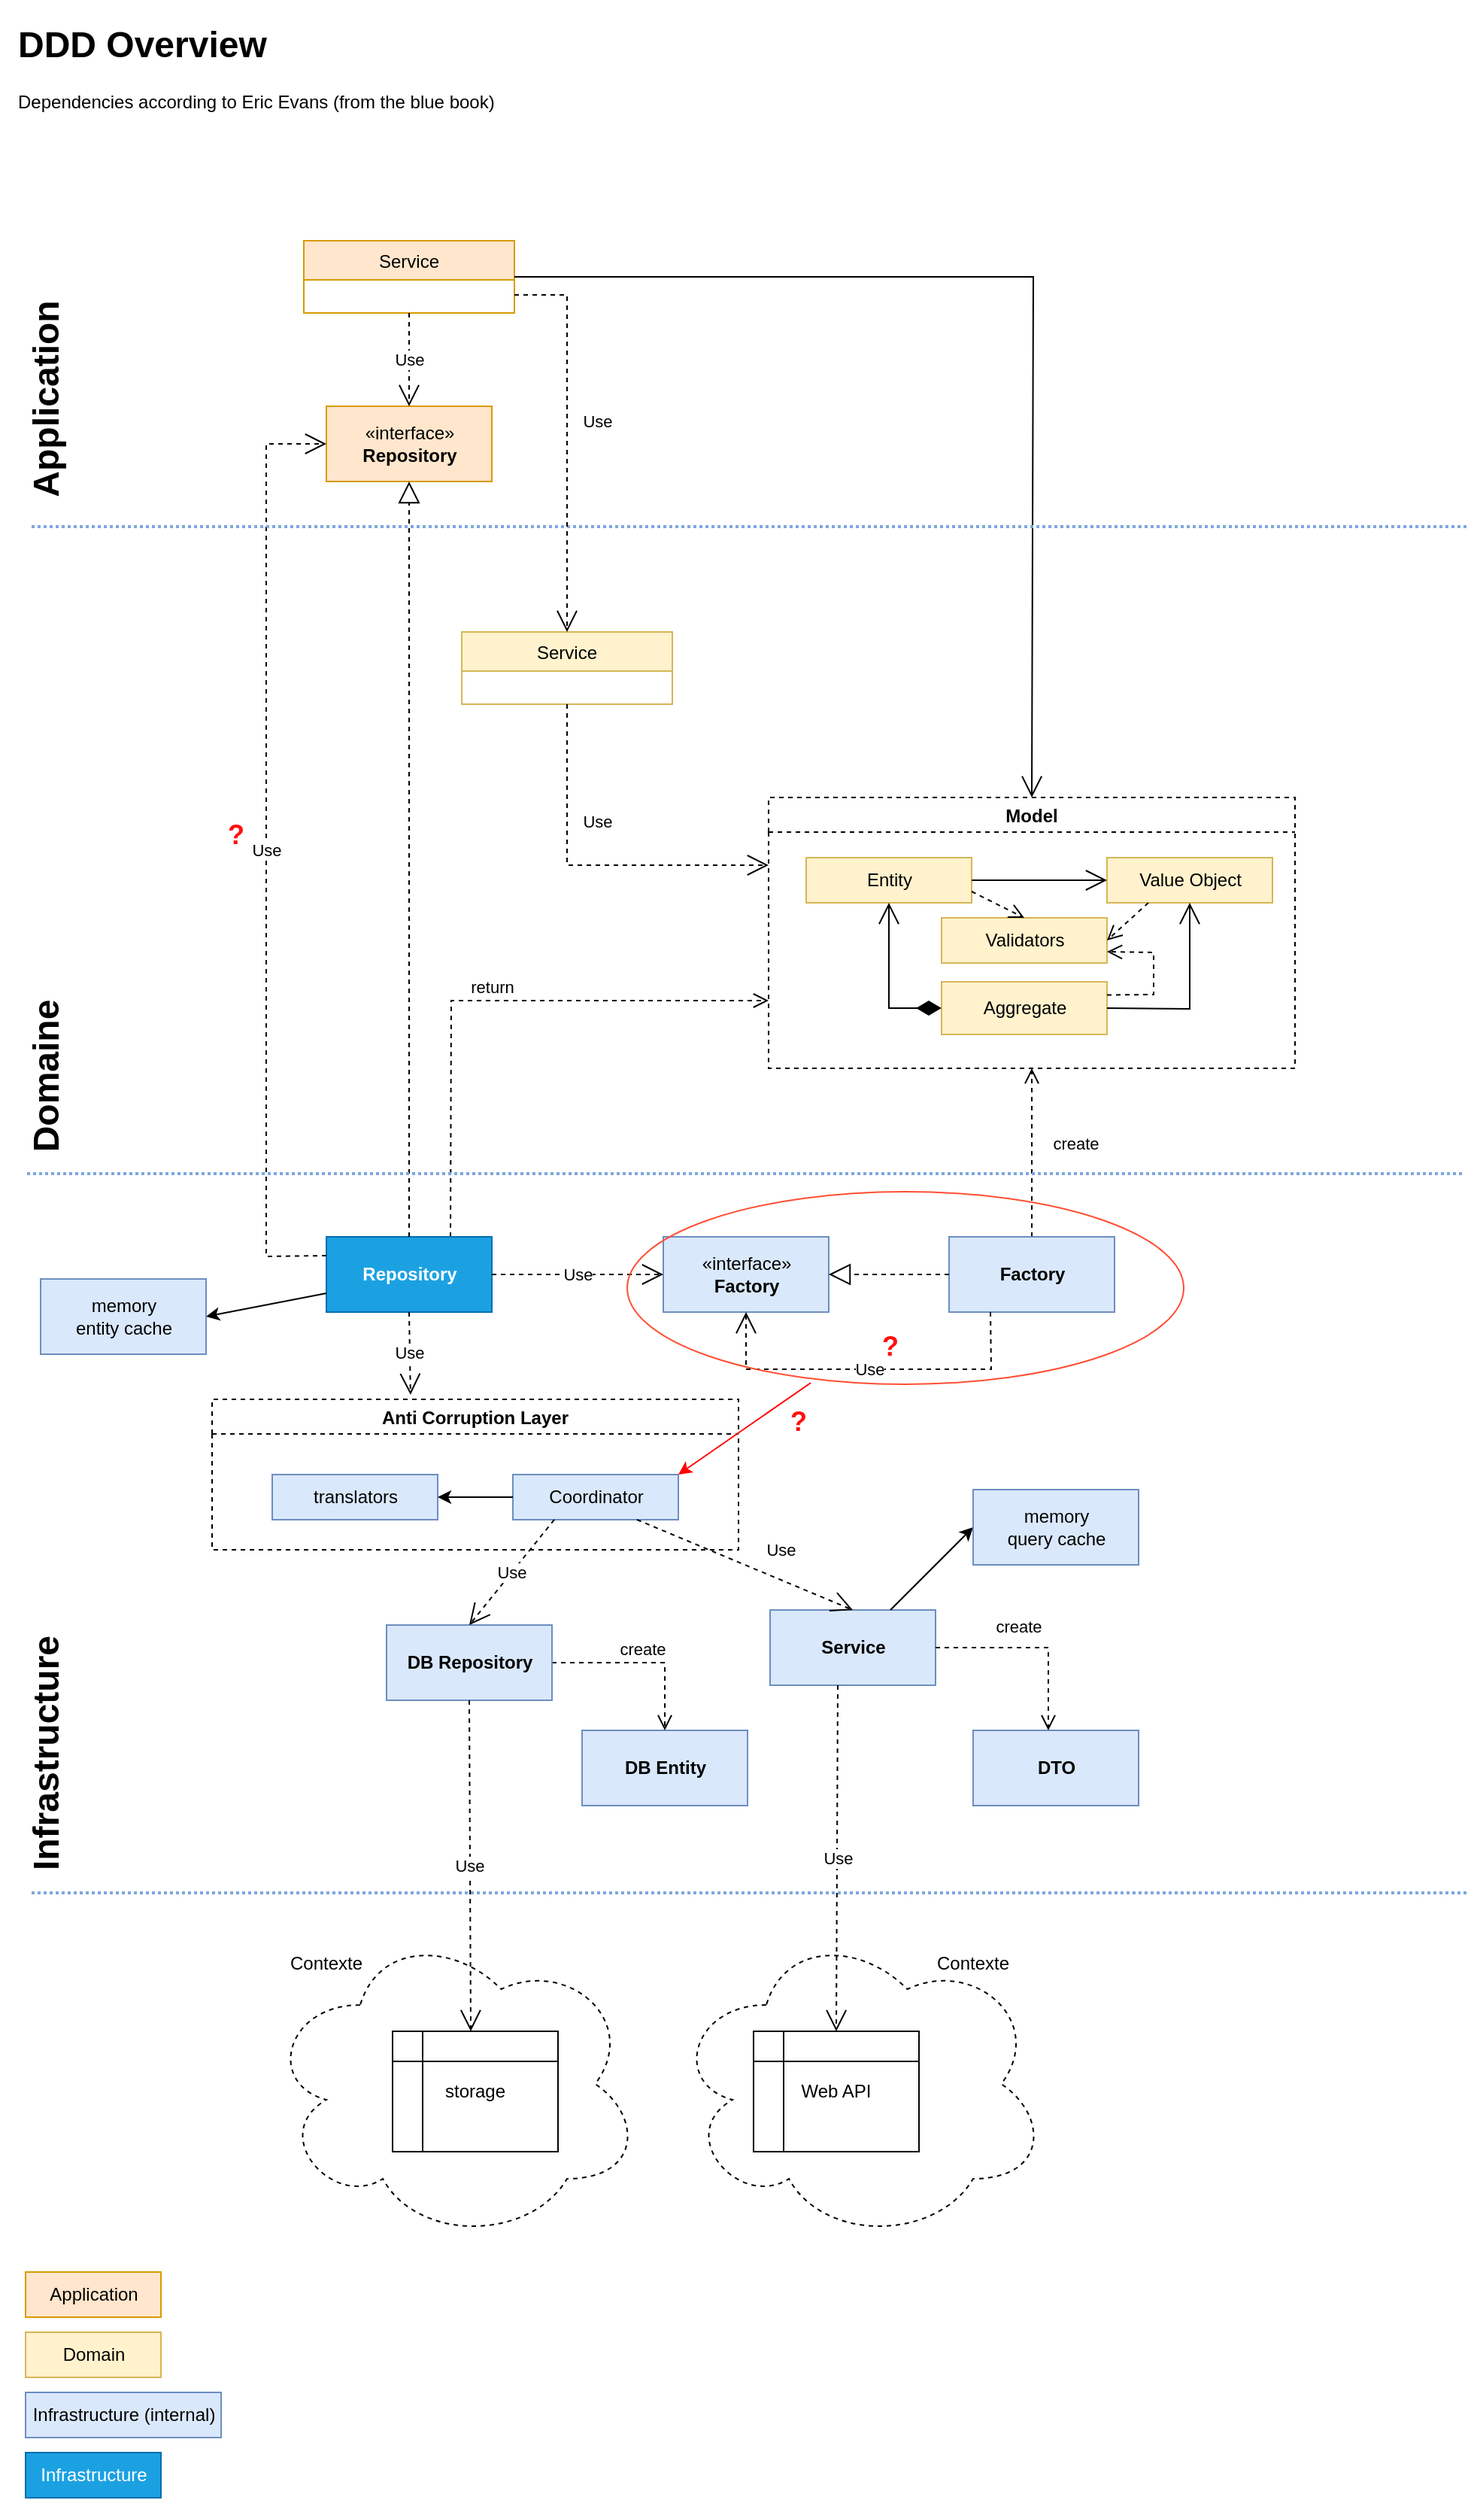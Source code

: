 <mxfile version="20.2.7" type="github">
  <diagram id="C5RBs43oDa-KdzZeNtuy" name="Page-1">
    <mxGraphModel dx="1422" dy="1939" grid="1" gridSize="10" guides="1" tooltips="1" connect="1" arrows="1" fold="1" page="1" pageScale="1" pageWidth="827" pageHeight="1169" math="0" shadow="0">
      <root>
        <mxCell id="WIyWlLk6GJQsqaUBKTNV-0" />
        <mxCell id="WIyWlLk6GJQsqaUBKTNV-1" parent="WIyWlLk6GJQsqaUBKTNV-0" />
        <mxCell id="-3-9wyXVmMevEzcIftEk-1" value="Service" style="swimlane;fontStyle=0;childLayout=stackLayout;horizontal=1;startSize=26;fillColor=#ffe6cc;horizontalStack=0;resizeParent=1;resizeParentMax=0;resizeLast=0;collapsible=1;marginBottom=0;strokeColor=#d79b00;" parent="WIyWlLk6GJQsqaUBKTNV-1" vertex="1">
          <mxGeometry x="225" y="70" width="140" height="48" as="geometry">
            <mxRectangle x="221" y="160" width="80" height="30" as="alternateBounds" />
          </mxGeometry>
        </mxCell>
        <mxCell id="-3-9wyXVmMevEzcIftEk-7" value="«interface»&lt;br&gt;&lt;b&gt;Repository&lt;/b&gt;" style="html=1;fillColor=#ffe6cc;strokeColor=#d79b00;" parent="WIyWlLk6GJQsqaUBKTNV-1" vertex="1">
          <mxGeometry x="240" y="180" width="110" height="50" as="geometry" />
        </mxCell>
        <mxCell id="-3-9wyXVmMevEzcIftEk-8" value="«interface»&lt;br&gt;&lt;b&gt;Factory&lt;/b&gt;" style="html=1;fillColor=#dae8fc;strokeColor=#6c8ebf;" parent="WIyWlLk6GJQsqaUBKTNV-1" vertex="1">
          <mxGeometry x="464" y="732" width="110" height="50" as="geometry" />
        </mxCell>
        <mxCell id="-3-9wyXVmMevEzcIftEk-10" value="Use" style="endArrow=open;endSize=12;dashed=1;html=1;rounded=0;exitX=0.5;exitY=1;exitDx=0;exitDy=0;entryX=0.5;entryY=0;entryDx=0;entryDy=0;" parent="WIyWlLk6GJQsqaUBKTNV-1" source="-3-9wyXVmMevEzcIftEk-1" target="-3-9wyXVmMevEzcIftEk-7" edge="1">
          <mxGeometry width="160" relative="1" as="geometry">
            <mxPoint x="304" y="370" as="sourcePoint" />
            <mxPoint x="450" y="652" as="targetPoint" />
          </mxGeometry>
        </mxCell>
        <mxCell id="-3-9wyXVmMevEzcIftEk-12" value="storage" style="shape=internalStorage;whiteSpace=wrap;html=1;backgroundOutline=1;" parent="WIyWlLk6GJQsqaUBKTNV-1" vertex="1">
          <mxGeometry x="284" y="1260" width="110" height="80" as="geometry" />
        </mxCell>
        <mxCell id="-3-9wyXVmMevEzcIftEk-16" value="return" style="html=1;verticalAlign=bottom;endArrow=open;dashed=1;endSize=8;rounded=0;exitX=0.75;exitY=0;exitDx=0;exitDy=0;entryX=0;entryY=0.75;entryDx=0;entryDy=0;" parent="WIyWlLk6GJQsqaUBKTNV-1" source="-3-9wyXVmMevEzcIftEk-25" target="ENKUjYYxHuYjzHQliVfy-12" edge="1">
          <mxGeometry relative="1" as="geometry">
            <mxPoint x="464" y="732" as="sourcePoint" />
            <mxPoint x="540" y="560" as="targetPoint" />
            <Array as="points">
              <mxPoint x="323" y="575" />
            </Array>
          </mxGeometry>
        </mxCell>
        <mxCell id="-3-9wyXVmMevEzcIftEk-17" value="create" style="html=1;verticalAlign=bottom;endArrow=open;dashed=1;endSize=8;rounded=0;entryX=0.5;entryY=1;entryDx=0;entryDy=0;" parent="WIyWlLk6GJQsqaUBKTNV-1" source="-3-9wyXVmMevEzcIftEk-26" edge="1" target="ENKUjYYxHuYjzHQliVfy-12">
          <mxGeometry x="-0.048" y="-29" relative="1" as="geometry">
            <mxPoint x="685" y="730" as="sourcePoint" />
            <mxPoint x="685" y="610" as="targetPoint" />
            <mxPoint as="offset" />
          </mxGeometry>
        </mxCell>
        <mxCell id="-3-9wyXVmMevEzcIftEk-22" value="Domain" style="html=1;fillColor=#fff2cc;strokeColor=#d6b656;" parent="WIyWlLk6GJQsqaUBKTNV-1" vertex="1">
          <mxGeometry x="40" y="1460" width="90" height="30" as="geometry" />
        </mxCell>
        <mxCell id="-3-9wyXVmMevEzcIftEk-23" value="Infrastructure (internal)" style="html=1;fillColor=#dae8fc;strokeColor=#6c8ebf;" parent="WIyWlLk6GJQsqaUBKTNV-1" vertex="1">
          <mxGeometry x="40" y="1500" width="130" height="30" as="geometry" />
        </mxCell>
        <mxCell id="-3-9wyXVmMevEzcIftEk-24" value="&lt;h1&gt;DDD Overview&lt;/h1&gt;&lt;p&gt;Dependencies according to Eric Evans (from the blue book)&lt;/p&gt;" style="text;html=1;strokeColor=none;fillColor=none;spacing=5;spacingTop=-20;whiteSpace=wrap;overflow=hidden;rounded=0;" parent="WIyWlLk6GJQsqaUBKTNV-1" vertex="1">
          <mxGeometry x="30" y="-80" width="390" height="80" as="geometry" />
        </mxCell>
        <mxCell id="-3-9wyXVmMevEzcIftEk-25" value="&lt;b&gt;Repository&lt;/b&gt;" style="html=1;fillColor=#1ba1e2;strokeColor=#006EAF;fontColor=#ffffff;" parent="WIyWlLk6GJQsqaUBKTNV-1" vertex="1">
          <mxGeometry x="240" y="732" width="110" height="50" as="geometry" />
        </mxCell>
        <mxCell id="-3-9wyXVmMevEzcIftEk-26" value="&lt;b&gt;Factory&lt;/b&gt;" style="html=1;fillColor=#dae8fc;strokeColor=#6c8ebf;" parent="WIyWlLk6GJQsqaUBKTNV-1" vertex="1">
          <mxGeometry x="654" y="732" width="110" height="50" as="geometry" />
        </mxCell>
        <mxCell id="-3-9wyXVmMevEzcIftEk-27" value="" style="endArrow=block;dashed=1;endFill=0;endSize=12;html=1;rounded=0;exitX=0.5;exitY=0;exitDx=0;exitDy=0;entryX=0.5;entryY=1;entryDx=0;entryDy=0;" parent="WIyWlLk6GJQsqaUBKTNV-1" source="-3-9wyXVmMevEzcIftEk-25" target="-3-9wyXVmMevEzcIftEk-7" edge="1">
          <mxGeometry width="160" relative="1" as="geometry">
            <mxPoint x="334" y="722" as="sourcePoint" />
            <mxPoint x="494" y="722" as="targetPoint" />
          </mxGeometry>
        </mxCell>
        <mxCell id="-3-9wyXVmMevEzcIftEk-28" value="" style="endArrow=block;dashed=1;endFill=0;endSize=12;html=1;rounded=0;exitX=0;exitY=0.5;exitDx=0;exitDy=0;entryX=1;entryY=0.5;entryDx=0;entryDy=0;" parent="WIyWlLk6GJQsqaUBKTNV-1" source="-3-9wyXVmMevEzcIftEk-26" target="-3-9wyXVmMevEzcIftEk-8" edge="1">
          <mxGeometry width="160" relative="1" as="geometry">
            <mxPoint x="334" y="722" as="sourcePoint" />
            <mxPoint x="494" y="722" as="targetPoint" />
            <Array as="points" />
          </mxGeometry>
        </mxCell>
        <mxCell id="-3-9wyXVmMevEzcIftEk-29" value="Use" style="endArrow=open;endSize=12;dashed=1;html=1;rounded=0;exitX=1;exitY=0.5;exitDx=0;exitDy=0;" parent="WIyWlLk6GJQsqaUBKTNV-1" source="-3-9wyXVmMevEzcIftEk-25" edge="1">
          <mxGeometry width="160" relative="1" as="geometry">
            <mxPoint x="334" y="572" as="sourcePoint" />
            <mxPoint x="464" y="757" as="targetPoint" />
          </mxGeometry>
        </mxCell>
        <mxCell id="-3-9wyXVmMevEzcIftEk-30" value="" style="endArrow=none;html=1;rounded=0;dashed=1;strokeColor=#7EA6E0;strokeWidth=2;dashPattern=1 1;" parent="WIyWlLk6GJQsqaUBKTNV-1" edge="1">
          <mxGeometry width="50" height="50" relative="1" as="geometry">
            <mxPoint x="41" y="690" as="sourcePoint" />
            <mxPoint x="997" y="690" as="targetPoint" />
          </mxGeometry>
        </mxCell>
        <mxCell id="-3-9wyXVmMevEzcIftEk-32" value="&lt;b&gt;Service&lt;/b&gt;" style="html=1;fillColor=#dae8fc;strokeColor=#6c8ebf;" parent="WIyWlLk6GJQsqaUBKTNV-1" vertex="1">
          <mxGeometry x="535" y="980" width="110" height="50" as="geometry" />
        </mxCell>
        <mxCell id="-3-9wyXVmMevEzcIftEk-34" value="Use" style="endArrow=open;endSize=12;dashed=1;html=1;rounded=0;entryX=0;entryY=0.5;entryDx=0;entryDy=0;exitX=0;exitY=0.25;exitDx=0;exitDy=0;" parent="WIyWlLk6GJQsqaUBKTNV-1" source="-3-9wyXVmMevEzcIftEk-25" target="-3-9wyXVmMevEzcIftEk-7" edge="1">
          <mxGeometry width="160" relative="1" as="geometry">
            <mxPoint x="180" y="720" as="sourcePoint" />
            <mxPoint x="510" y="767" as="targetPoint" />
            <Array as="points">
              <mxPoint x="200" y="745" />
              <mxPoint x="200" y="205" />
            </Array>
          </mxGeometry>
        </mxCell>
        <mxCell id="-3-9wyXVmMevEzcIftEk-35" value="Use" style="endArrow=open;endSize=12;dashed=1;html=1;rounded=0;exitX=0.25;exitY=1;exitDx=0;exitDy=0;entryX=0.5;entryY=1;entryDx=0;entryDy=0;" parent="WIyWlLk6GJQsqaUBKTNV-1" source="-3-9wyXVmMevEzcIftEk-26" target="-3-9wyXVmMevEzcIftEk-8" edge="1">
          <mxGeometry width="160" relative="1" as="geometry">
            <mxPoint x="824" y="791.5" as="sourcePoint" />
            <mxPoint x="574" y="700" as="targetPoint" />
            <Array as="points">
              <mxPoint x="682" y="820" />
              <mxPoint x="519" y="820" />
            </Array>
          </mxGeometry>
        </mxCell>
        <mxCell id="-3-9wyXVmMevEzcIftEk-36" value="&lt;h1&gt;Domaine&lt;/h1&gt;" style="text;html=1;strokeColor=none;fillColor=none;align=center;verticalAlign=middle;whiteSpace=wrap;rounded=0;rotation=-90;" parent="WIyWlLk6GJQsqaUBKTNV-1" vertex="1">
          <mxGeometry x="24" y="610" width="60" height="30" as="geometry" />
        </mxCell>
        <mxCell id="-3-9wyXVmMevEzcIftEk-37" value="&lt;h1&gt;Infrastructure&lt;/h1&gt;" style="text;html=1;strokeColor=none;fillColor=none;align=center;verticalAlign=middle;whiteSpace=wrap;rounded=0;rotation=-90;" parent="WIyWlLk6GJQsqaUBKTNV-1" vertex="1">
          <mxGeometry x="24" y="1060" width="60" height="30" as="geometry" />
        </mxCell>
        <mxCell id="-3-9wyXVmMevEzcIftEk-39" value="" style="endArrow=open;endFill=1;endSize=12;html=1;rounded=0;exitX=1;exitY=0.5;exitDx=0;exitDy=0;entryX=0.5;entryY=0;entryDx=0;entryDy=0;" parent="WIyWlLk6GJQsqaUBKTNV-1" source="-3-9wyXVmMevEzcIftEk-1" target="ENKUjYYxHuYjzHQliVfy-12" edge="1">
          <mxGeometry width="160" relative="1" as="geometry">
            <mxPoint x="414" y="440" as="sourcePoint" />
            <mxPoint x="574" y="440" as="targetPoint" />
            <Array as="points">
              <mxPoint x="710" y="94" />
            </Array>
          </mxGeometry>
        </mxCell>
        <mxCell id="-3-9wyXVmMevEzcIftEk-44" value="Use" style="endArrow=open;endSize=12;dashed=1;html=1;rounded=0;exitX=0.5;exitY=1;exitDx=0;exitDy=0;entryX=0.377;entryY=-0.03;entryDx=0;entryDy=0;entryPerimeter=0;" parent="WIyWlLk6GJQsqaUBKTNV-1" source="-3-9wyXVmMevEzcIftEk-25" target="ENKUjYYxHuYjzHQliVfy-30" edge="1">
          <mxGeometry width="160" relative="1" as="geometry">
            <mxPoint x="318.97" y="796" as="sourcePoint" />
            <mxPoint x="404.02" y="903.04" as="targetPoint" />
          </mxGeometry>
        </mxCell>
        <mxCell id="70DxIA_xlroN3nV1r1jk-2" value="" style="endArrow=classic;html=1;rounded=0;exitX=0;exitY=0.75;exitDx=0;exitDy=0;entryX=1;entryY=0.5;entryDx=0;entryDy=0;" parent="WIyWlLk6GJQsqaUBKTNV-1" source="-3-9wyXVmMevEzcIftEk-25" target="ENKUjYYxHuYjzHQliVfy-19" edge="1">
          <mxGeometry width="50" height="50" relative="1" as="geometry">
            <mxPoint x="394" y="910" as="sourcePoint" />
            <mxPoint x="191" y="850" as="targetPoint" />
          </mxGeometry>
        </mxCell>
        <mxCell id="70DxIA_xlroN3nV1r1jk-4" value="" style="endArrow=classic;html=1;rounded=0;entryX=0;entryY=0.5;entryDx=0;entryDy=0;" parent="WIyWlLk6GJQsqaUBKTNV-1" source="-3-9wyXVmMevEzcIftEk-32" target="ENKUjYYxHuYjzHQliVfy-20" edge="1">
          <mxGeometry width="50" height="50" relative="1" as="geometry">
            <mxPoint x="405" y="1000" as="sourcePoint" />
            <mxPoint x="671" y="1030" as="targetPoint" />
          </mxGeometry>
        </mxCell>
        <mxCell id="70DxIA_xlroN3nV1r1jk-5" value="Web API" style="shape=internalStorage;whiteSpace=wrap;html=1;backgroundOutline=1;" parent="WIyWlLk6GJQsqaUBKTNV-1" vertex="1">
          <mxGeometry x="524" y="1260" width="110" height="80" as="geometry" />
        </mxCell>
        <mxCell id="70DxIA_xlroN3nV1r1jk-6" value="Use" style="endArrow=open;endSize=12;dashed=1;html=1;rounded=0;entryX=0.5;entryY=0;entryDx=0;entryDy=0;" parent="WIyWlLk6GJQsqaUBKTNV-1" target="70DxIA_xlroN3nV1r1jk-5" edge="1">
          <mxGeometry width="160" relative="1" as="geometry">
            <mxPoint x="580" y="1030" as="sourcePoint" />
            <mxPoint x="544.063" y="900" as="targetPoint" />
          </mxGeometry>
        </mxCell>
        <mxCell id="ENKUjYYxHuYjzHQliVfy-0" value="&lt;b&gt;DB Entity&lt;/b&gt;" style="html=1;fillColor=#dae8fc;strokeColor=#6c8ebf;" parent="WIyWlLk6GJQsqaUBKTNV-1" vertex="1">
          <mxGeometry x="410" y="1060" width="110" height="50" as="geometry" />
        </mxCell>
        <mxCell id="ENKUjYYxHuYjzHQliVfy-1" value="create" style="html=1;verticalAlign=bottom;endArrow=open;dashed=1;endSize=8;rounded=0;entryX=0.5;entryY=0;entryDx=0;entryDy=0;exitX=1;exitY=0.5;exitDx=0;exitDy=0;" parent="WIyWlLk6GJQsqaUBKTNV-1" source="70DxIA_xlroN3nV1r1jk-0" target="ENKUjYYxHuYjzHQliVfy-0" edge="1">
          <mxGeometry relative="1" as="geometry">
            <mxPoint x="330" y="969" as="sourcePoint" />
            <mxPoint x="223.03" y="790" as="targetPoint" />
            <mxPoint as="offset" />
            <Array as="points">
              <mxPoint x="465" y="1015" />
            </Array>
          </mxGeometry>
        </mxCell>
        <mxCell id="ENKUjYYxHuYjzHQliVfy-2" value="&lt;b&gt;DTO&lt;/b&gt;" style="html=1;fillColor=#dae8fc;strokeColor=#6c8ebf;" parent="WIyWlLk6GJQsqaUBKTNV-1" vertex="1">
          <mxGeometry x="670" y="1060" width="110" height="50" as="geometry" />
        </mxCell>
        <mxCell id="ENKUjYYxHuYjzHQliVfy-3" value="create" style="html=1;verticalAlign=bottom;endArrow=open;dashed=1;endSize=8;rounded=0;exitX=1;exitY=0.5;exitDx=0;exitDy=0;" parent="WIyWlLk6GJQsqaUBKTNV-1" source="-3-9wyXVmMevEzcIftEk-32" edge="1">
          <mxGeometry x="-0.154" y="5" relative="1" as="geometry">
            <mxPoint x="372.5" y="1030" as="sourcePoint" />
            <mxPoint x="720" y="1060" as="targetPoint" />
            <mxPoint as="offset" />
            <Array as="points">
              <mxPoint x="720" y="1005" />
            </Array>
          </mxGeometry>
        </mxCell>
        <mxCell id="ENKUjYYxHuYjzHQliVfy-4" value="Infrastructure" style="html=1;fillColor=#1ba1e2;strokeColor=#006EAF;fontColor=#ffffff;" parent="WIyWlLk6GJQsqaUBKTNV-1" vertex="1">
          <mxGeometry x="40" y="1540" width="90" height="30" as="geometry" />
        </mxCell>
        <mxCell id="ENKUjYYxHuYjzHQliVfy-5" value="" style="endArrow=none;html=1;rounded=0;fontColor=#000000;strokeColor=#7EA6E0;dashed=1;strokeWidth=2;dashPattern=1 1;" parent="WIyWlLk6GJQsqaUBKTNV-1" edge="1">
          <mxGeometry width="50" height="50" relative="1" as="geometry">
            <mxPoint x="44" y="260" as="sourcePoint" />
            <mxPoint x="1000" y="260" as="targetPoint" />
          </mxGeometry>
        </mxCell>
        <mxCell id="ENKUjYYxHuYjzHQliVfy-6" value="&lt;h1&gt;Application&lt;/h1&gt;" style="text;html=1;strokeColor=none;fillColor=none;align=center;verticalAlign=middle;whiteSpace=wrap;rounded=0;rotation=-90;" parent="WIyWlLk6GJQsqaUBKTNV-1" vertex="1">
          <mxGeometry x="24" y="160" width="60" height="30" as="geometry" />
        </mxCell>
        <mxCell id="ENKUjYYxHuYjzHQliVfy-7" value="Service" style="swimlane;fontStyle=0;childLayout=stackLayout;horizontal=1;startSize=26;fillColor=#fff2cc;horizontalStack=0;resizeParent=1;resizeParentMax=0;resizeLast=0;collapsible=1;marginBottom=0;strokeColor=#d6b656;" parent="WIyWlLk6GJQsqaUBKTNV-1" vertex="1">
          <mxGeometry x="330" y="330" width="140" height="48" as="geometry">
            <mxRectangle x="221" y="160" width="80" height="30" as="alternateBounds" />
          </mxGeometry>
        </mxCell>
        <mxCell id="ENKUjYYxHuYjzHQliVfy-9" value="Use" style="endArrow=open;endSize=12;dashed=1;html=1;rounded=0;exitX=0.5;exitY=1;exitDx=0;exitDy=0;entryX=0;entryY=0.25;entryDx=0;entryDy=0;" parent="WIyWlLk6GJQsqaUBKTNV-1" source="ENKUjYYxHuYjzHQliVfy-7" edge="1" target="ENKUjYYxHuYjzHQliVfy-12">
          <mxGeometry x="-0.351" y="20" width="160" relative="1" as="geometry">
            <mxPoint x="305" y="328" as="sourcePoint" />
            <mxPoint x="510" y="490" as="targetPoint" />
            <Array as="points">
              <mxPoint x="400" y="485" />
            </Array>
            <mxPoint as="offset" />
          </mxGeometry>
        </mxCell>
        <mxCell id="ENKUjYYxHuYjzHQliVfy-10" value="Use" style="endArrow=open;endSize=12;dashed=1;html=1;rounded=0;entryX=0.5;entryY=0;entryDx=0;entryDy=0;exitX=1;exitY=0.75;exitDx=0;exitDy=0;" parent="WIyWlLk6GJQsqaUBKTNV-1" source="-3-9wyXVmMevEzcIftEk-1" target="ENKUjYYxHuYjzHQliVfy-7" edge="1">
          <mxGeometry x="-0.081" y="20" width="160" relative="1" as="geometry">
            <mxPoint x="340" y="220" as="sourcePoint" />
            <mxPoint x="305" y="540" as="targetPoint" />
            <Array as="points">
              <mxPoint x="400" y="106" />
            </Array>
            <mxPoint as="offset" />
          </mxGeometry>
        </mxCell>
        <mxCell id="ENKUjYYxHuYjzHQliVfy-12" value="Model" style="swimlane;dashed=1;" parent="WIyWlLk6GJQsqaUBKTNV-1" vertex="1">
          <mxGeometry x="534" y="440" width="350" height="180" as="geometry">
            <mxRectangle x="510" y="410" width="80" height="30" as="alternateBounds" />
          </mxGeometry>
        </mxCell>
        <mxCell id="DfN52wyv_r_r57nIKshW-13" value="Value Object" style="html=1;fillColor=#fff2cc;strokeColor=#d6b656;" vertex="1" parent="ENKUjYYxHuYjzHQliVfy-12">
          <mxGeometry x="225" y="40" width="110" height="30" as="geometry" />
        </mxCell>
        <mxCell id="DfN52wyv_r_r57nIKshW-14" value="Entity" style="html=1;fillColor=#fff2cc;strokeColor=#d6b656;" vertex="1" parent="ENKUjYYxHuYjzHQliVfy-12">
          <mxGeometry x="25" y="40" width="110" height="30" as="geometry" />
        </mxCell>
        <mxCell id="DfN52wyv_r_r57nIKshW-15" value="Aggregate" style="html=1;fillColor=#fff2cc;strokeColor=#d6b656;" vertex="1" parent="ENKUjYYxHuYjzHQliVfy-12">
          <mxGeometry x="115" y="122.5" width="110" height="35" as="geometry" />
        </mxCell>
        <mxCell id="DfN52wyv_r_r57nIKshW-16" value="" style="endArrow=open;endFill=1;endSize=12;html=1;rounded=0;exitX=1;exitY=0.5;exitDx=0;exitDy=0;" edge="1" parent="ENKUjYYxHuYjzHQliVfy-12" source="DfN52wyv_r_r57nIKshW-15" target="DfN52wyv_r_r57nIKshW-13">
          <mxGeometry width="160" relative="1" as="geometry">
            <mxPoint x="-215" y="222.5" as="sourcePoint" />
            <mxPoint x="-55" y="222.5" as="targetPoint" />
            <Array as="points">
              <mxPoint x="280" y="140.5" />
            </Array>
          </mxGeometry>
        </mxCell>
        <mxCell id="DfN52wyv_r_r57nIKshW-17" value="" style="endArrow=open;endFill=1;endSize=12;html=1;rounded=0;exitX=1;exitY=0.5;exitDx=0;exitDy=0;entryX=0;entryY=0.5;entryDx=0;entryDy=0;" edge="1" parent="ENKUjYYxHuYjzHQliVfy-12" source="DfN52wyv_r_r57nIKshW-14" target="DfN52wyv_r_r57nIKshW-13">
          <mxGeometry width="160" relative="1" as="geometry">
            <mxPoint x="185" y="72.5" as="sourcePoint" />
            <mxPoint x="175" y="-17.5" as="targetPoint" />
            <Array as="points" />
          </mxGeometry>
        </mxCell>
        <mxCell id="DfN52wyv_r_r57nIKshW-19" value="" style="endArrow=open;endSize=12;startArrow=diamondThin;startSize=14;startFill=1;edgeStyle=orthogonalEdgeStyle;align=left;verticalAlign=bottom;rounded=0;exitX=0;exitY=0.5;exitDx=0;exitDy=0;html=1;entryX=0.5;entryY=1;entryDx=0;entryDy=0;" edge="1" parent="ENKUjYYxHuYjzHQliVfy-12" source="DfN52wyv_r_r57nIKshW-15" target="DfN52wyv_r_r57nIKshW-14">
          <mxGeometry x="-0.605" y="33" relative="1" as="geometry">
            <mxPoint x="95" y="142.5" as="sourcePoint" />
            <mxPoint x="45" y="122.5" as="targetPoint" />
            <mxPoint as="offset" />
            <Array as="points">
              <mxPoint x="80" y="140.5" />
            </Array>
          </mxGeometry>
        </mxCell>
        <mxCell id="DfN52wyv_r_r57nIKshW-1" value="Validators" style="html=1;fillColor=#fff2cc;strokeColor=#d6b656;" vertex="1" parent="ENKUjYYxHuYjzHQliVfy-12">
          <mxGeometry x="115" y="80" width="110" height="30" as="geometry" />
        </mxCell>
        <mxCell id="DfN52wyv_r_r57nIKshW-23" value="" style="html=1;verticalAlign=bottom;endArrow=open;dashed=1;endSize=8;rounded=0;entryX=1;entryY=0.5;entryDx=0;entryDy=0;strokeColor=#000000;exitX=0.25;exitY=1;exitDx=0;exitDy=0;" edge="1" parent="ENKUjYYxHuYjzHQliVfy-12" source="DfN52wyv_r_r57nIKshW-13" target="DfN52wyv_r_r57nIKshW-1">
          <mxGeometry x="-0.048" y="-29" relative="1" as="geometry">
            <mxPoint x="446" y="72" as="sourcePoint" />
            <mxPoint x="446" y="-40" as="targetPoint" />
            <mxPoint as="offset" />
          </mxGeometry>
        </mxCell>
        <mxCell id="DfN52wyv_r_r57nIKshW-24" value="" style="html=1;verticalAlign=bottom;endArrow=open;dashed=1;endSize=8;rounded=0;entryX=1;entryY=0.75;entryDx=0;entryDy=0;strokeColor=#000000;exitX=1;exitY=0.25;exitDx=0;exitDy=0;" edge="1" parent="ENKUjYYxHuYjzHQliVfy-12" source="DfN52wyv_r_r57nIKshW-15" target="DfN52wyv_r_r57nIKshW-1">
          <mxGeometry x="-0.048" y="-29" relative="1" as="geometry">
            <mxPoint x="262.5" y="80" as="sourcePoint" />
            <mxPoint x="235" y="105" as="targetPoint" />
            <mxPoint as="offset" />
            <Array as="points">
              <mxPoint x="256" y="131" />
              <mxPoint x="256" y="103" />
            </Array>
          </mxGeometry>
        </mxCell>
        <mxCell id="DfN52wyv_r_r57nIKshW-25" value="" style="html=1;verticalAlign=bottom;endArrow=open;dashed=1;endSize=8;rounded=0;entryX=0.5;entryY=0;entryDx=0;entryDy=0;strokeColor=#000000;exitX=1;exitY=0.75;exitDx=0;exitDy=0;" edge="1" parent="ENKUjYYxHuYjzHQliVfy-12" source="DfN52wyv_r_r57nIKshW-14" target="DfN52wyv_r_r57nIKshW-1">
          <mxGeometry x="-0.048" y="-29" relative="1" as="geometry">
            <mxPoint x="262.5" y="80" as="sourcePoint" />
            <mxPoint x="235" y="105" as="targetPoint" />
            <mxPoint as="offset" />
          </mxGeometry>
        </mxCell>
        <mxCell id="ENKUjYYxHuYjzHQliVfy-18" value="Application" style="html=1;fillColor=#ffe6cc;strokeColor=#d79b00;" parent="WIyWlLk6GJQsqaUBKTNV-1" vertex="1">
          <mxGeometry x="40" y="1420" width="90" height="30" as="geometry" />
        </mxCell>
        <mxCell id="ENKUjYYxHuYjzHQliVfy-19" value="&lt;span style=&quot;&quot;&gt;memory&lt;/span&gt;&lt;br style=&quot;&quot;&gt;&lt;span style=&quot;&quot;&gt;entity cache&lt;/span&gt;" style="html=1;fillColor=#dae8fc;strokeColor=#6c8ebf;" parent="WIyWlLk6GJQsqaUBKTNV-1" vertex="1">
          <mxGeometry x="50" y="760" width="110" height="50" as="geometry" />
        </mxCell>
        <mxCell id="ENKUjYYxHuYjzHQliVfy-20" value="&lt;span style=&quot;&quot;&gt;memory&lt;/span&gt;&lt;br style=&quot;&quot;&gt;&lt;span style=&quot;&quot;&gt;query cache&lt;/span&gt;" style="html=1;fillColor=#dae8fc;strokeColor=#6c8ebf;" parent="WIyWlLk6GJQsqaUBKTNV-1" vertex="1">
          <mxGeometry x="670" y="900" width="110" height="50" as="geometry" />
        </mxCell>
        <mxCell id="ENKUjYYxHuYjzHQliVfy-24" value="" style="ellipse;shape=cloud;whiteSpace=wrap;html=1;fillColor=none;dashed=1;" parent="WIyWlLk6GJQsqaUBKTNV-1" vertex="1">
          <mxGeometry x="200" y="1190" width="250" height="210" as="geometry" />
        </mxCell>
        <mxCell id="ENKUjYYxHuYjzHQliVfy-25" value="" style="ellipse;shape=cloud;whiteSpace=wrap;html=1;fillColor=none;dashed=1;" parent="WIyWlLk6GJQsqaUBKTNV-1" vertex="1">
          <mxGeometry x="470" y="1190" width="250" height="210" as="geometry" />
        </mxCell>
        <mxCell id="ENKUjYYxHuYjzHQliVfy-26" value="" style="endArrow=none;html=1;rounded=0;dashed=1;strokeColor=#7EA6E0;strokeWidth=2;dashPattern=1 1;" parent="WIyWlLk6GJQsqaUBKTNV-1" edge="1">
          <mxGeometry width="50" height="50" relative="1" as="geometry">
            <mxPoint x="44" y="1168" as="sourcePoint" />
            <mxPoint x="1000" y="1168" as="targetPoint" />
          </mxGeometry>
        </mxCell>
        <mxCell id="ENKUjYYxHuYjzHQliVfy-27" value="Contexte" style="text;html=1;strokeColor=none;fillColor=none;align=center;verticalAlign=middle;whiteSpace=wrap;rounded=0;dashed=1;" parent="WIyWlLk6GJQsqaUBKTNV-1" vertex="1">
          <mxGeometry x="210" y="1200" width="60" height="30" as="geometry" />
        </mxCell>
        <mxCell id="ENKUjYYxHuYjzHQliVfy-28" value="Contexte" style="text;html=1;strokeColor=none;fillColor=none;align=center;verticalAlign=middle;whiteSpace=wrap;rounded=0;dashed=1;" parent="WIyWlLk6GJQsqaUBKTNV-1" vertex="1">
          <mxGeometry x="640" y="1200" width="60" height="30" as="geometry" />
        </mxCell>
        <mxCell id="70DxIA_xlroN3nV1r1jk-0" value="&lt;b&gt;DB Repository&lt;/b&gt;" style="html=1;fillColor=#dae8fc;strokeColor=#6c8ebf;" parent="WIyWlLk6GJQsqaUBKTNV-1" vertex="1">
          <mxGeometry x="280" y="990" width="110" height="50" as="geometry" />
        </mxCell>
        <mxCell id="ENKUjYYxHuYjzHQliVfy-30" value="Anti Corruption Layer" style="swimlane;dashed=1;" parent="WIyWlLk6GJQsqaUBKTNV-1" vertex="1">
          <mxGeometry x="164" y="840" width="350" height="100" as="geometry" />
        </mxCell>
        <mxCell id="ENKUjYYxHuYjzHQliVfy-22" value="translators" style="html=1;fillColor=#dae8fc;strokeColor=#6c8ebf;" parent="ENKUjYYxHuYjzHQliVfy-30" vertex="1">
          <mxGeometry x="40" y="50" width="110" height="30" as="geometry" />
        </mxCell>
        <mxCell id="ENKUjYYxHuYjzHQliVfy-32" value="Coordinator" style="html=1;fillColor=#dae8fc;strokeColor=#6c8ebf;" parent="ENKUjYYxHuYjzHQliVfy-30" vertex="1">
          <mxGeometry x="200" y="50" width="110" height="30" as="geometry" />
        </mxCell>
        <mxCell id="DfN52wyv_r_r57nIKshW-0" value="" style="endArrow=classic;html=1;rounded=0;entryX=1;entryY=0.5;entryDx=0;entryDy=0;exitX=0;exitY=0.5;exitDx=0;exitDy=0;" edge="1" parent="ENKUjYYxHuYjzHQliVfy-30" source="ENKUjYYxHuYjzHQliVfy-32" target="ENKUjYYxHuYjzHQliVfy-22">
          <mxGeometry width="50" height="50" relative="1" as="geometry">
            <mxPoint x="420" y="290" as="sourcePoint" />
            <mxPoint x="470" y="240" as="targetPoint" />
          </mxGeometry>
        </mxCell>
        <mxCell id="ENKUjYYxHuYjzHQliVfy-33" value="Use" style="endArrow=open;endSize=12;dashed=1;html=1;rounded=0;exitX=0.5;exitY=1;exitDx=0;exitDy=0;" parent="WIyWlLk6GJQsqaUBKTNV-1" source="70DxIA_xlroN3nV1r1jk-0" edge="1">
          <mxGeometry width="160" relative="1" as="geometry">
            <mxPoint x="335.5" y="1030" as="sourcePoint" />
            <mxPoint x="336" y="1260" as="targetPoint" />
          </mxGeometry>
        </mxCell>
        <mxCell id="ENKUjYYxHuYjzHQliVfy-34" value="Use" style="endArrow=open;endSize=12;dashed=1;html=1;rounded=0;entryX=0.5;entryY=0;entryDx=0;entryDy=0;exitX=0.25;exitY=1;exitDx=0;exitDy=0;" parent="WIyWlLk6GJQsqaUBKTNV-1" target="70DxIA_xlroN3nV1r1jk-0" edge="1" source="ENKUjYYxHuYjzHQliVfy-32">
          <mxGeometry width="160" relative="1" as="geometry">
            <mxPoint x="335" y="940" as="sourcePoint" />
            <mxPoint x="474" y="767" as="targetPoint" />
          </mxGeometry>
        </mxCell>
        <mxCell id="ENKUjYYxHuYjzHQliVfy-35" value="Use" style="endArrow=open;endSize=12;dashed=1;html=1;rounded=0;entryX=0.5;entryY=0;entryDx=0;entryDy=0;exitX=0.75;exitY=1;exitDx=0;exitDy=0;" parent="WIyWlLk6GJQsqaUBKTNV-1" target="-3-9wyXVmMevEzcIftEk-32" edge="1" source="ENKUjYYxHuYjzHQliVfy-32">
          <mxGeometry x="0.229" y="18" width="160" relative="1" as="geometry">
            <mxPoint x="480" y="940" as="sourcePoint" />
            <mxPoint x="345" y="1000" as="targetPoint" />
            <mxPoint as="offset" />
          </mxGeometry>
        </mxCell>
        <mxCell id="DfN52wyv_r_r57nIKshW-20" value="" style="ellipse;whiteSpace=wrap;html=1;fillColor=none;strokeColor=#FF4E33;" vertex="1" parent="WIyWlLk6GJQsqaUBKTNV-1">
          <mxGeometry x="440" y="702" width="370" height="128" as="geometry" />
        </mxCell>
        <mxCell id="DfN52wyv_r_r57nIKshW-21" value="" style="endArrow=classic;html=1;rounded=0;exitX=0.33;exitY=0.992;exitDx=0;exitDy=0;exitPerimeter=0;entryX=1;entryY=0;entryDx=0;entryDy=0;strokeColor=#FF0000;" edge="1" parent="WIyWlLk6GJQsqaUBKTNV-1" source="DfN52wyv_r_r57nIKshW-20" target="ENKUjYYxHuYjzHQliVfy-32">
          <mxGeometry width="50" height="50" relative="1" as="geometry">
            <mxPoint x="584" y="920" as="sourcePoint" />
            <mxPoint x="634" y="870" as="targetPoint" />
          </mxGeometry>
        </mxCell>
        <mxCell id="DfN52wyv_r_r57nIKshW-22" value="?" style="text;html=1;strokeColor=none;fillColor=none;align=center;verticalAlign=middle;whiteSpace=wrap;rounded=0;fontColor=#FF0F0F;fontStyle=1;fontSize=18;" vertex="1" parent="WIyWlLk6GJQsqaUBKTNV-1">
          <mxGeometry x="524" y="840" width="60" height="30" as="geometry" />
        </mxCell>
        <mxCell id="DfN52wyv_r_r57nIKshW-26" value="?" style="text;html=1;strokeColor=none;fillColor=none;align=center;verticalAlign=middle;whiteSpace=wrap;rounded=0;fontColor=#FF0F0F;fontStyle=1;fontSize=18;" vertex="1" parent="WIyWlLk6GJQsqaUBKTNV-1">
          <mxGeometry x="150" y="450" width="60" height="30" as="geometry" />
        </mxCell>
        <mxCell id="DfN52wyv_r_r57nIKshW-27" value="?" style="text;html=1;strokeColor=none;fillColor=none;align=center;verticalAlign=middle;whiteSpace=wrap;rounded=0;fontColor=#FF0F0F;fontStyle=1;fontSize=18;" vertex="1" parent="WIyWlLk6GJQsqaUBKTNV-1">
          <mxGeometry x="585" y="790" width="60" height="30" as="geometry" />
        </mxCell>
      </root>
    </mxGraphModel>
  </diagram>
</mxfile>
